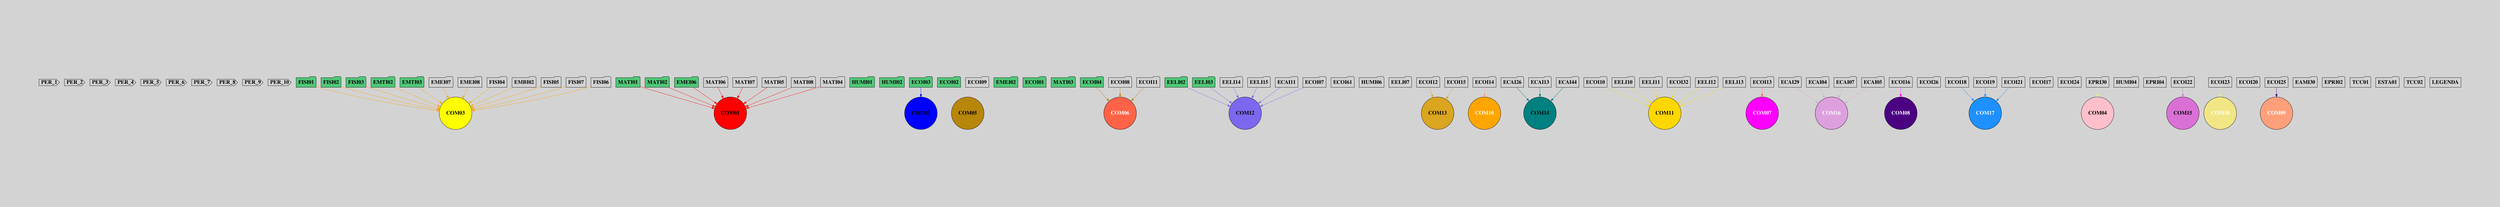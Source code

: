 digraph {
graph [pad="2,4" bgcolor=lightgray]
node [style=filled shape=cds fontsize=20.0 fontname="times bold"]
PER_1 [fillcolor="#d3d3d3" fontcolor="black" pos="0,18!"]
PER_2 [fillcolor="#d3d3d3" fontcolor="black" pos="2,18!"]
PER_3 [fillcolor="#d3d3d3" fontcolor="black" pos="4,18!"]
PER_4 [fillcolor="#d3d3d3" fontcolor="black" pos="6,18!"]
PER_5 [fillcolor="#d3d3d3" fontcolor="black" pos="8,18!"]
PER_6 [fillcolor="#d3d3d3" fontcolor="black" pos="10,18!"]
PER_7 [fillcolor="#d3d3d3" fontcolor="black" pos="12,18!"]
PER_8 [fillcolor="#d3d3d3" fontcolor="black" pos="14,18!"]
PER_9 [fillcolor="#d3d3d3" fontcolor="black" pos="16,18!"]
PER_10 [fillcolor="#d3d3d3" fontcolor="black" pos="18,18!"]
node [style=filled shape=folder fontsize=20.0 fontname="times bold"]
FISI01 [fillcolor="#50c878 "fontcolor="Black"pos="0,0!"]
MATI01 [fillcolor="#50c878 "fontcolor="Black"pos="0,2!"]
MATI02 [fillcolor="#50c878 "fontcolor="Black"pos="0,4!"]
HUMI01 [fillcolor="#50c878 "fontcolor="Black"pos="0,6!"]
HUMI02 [fillcolor="#50c878 "fontcolor="Black"pos="0,8!"]
ECOI03 [fillcolor="#50c878 "fontcolor="Black"pos="0,10!"]
ECOI02 [fillcolor="#50c878 "fontcolor="Black"pos="0,12!"]
EMEI02 [fillcolor="#50c878 "fontcolor="Black"pos="0,14!"]
ECOI01 [fillcolor="#50c878 "fontcolor="Black"pos="0,16!"]
FISI02 [fillcolor="#50c878 "fontcolor="Black"pos="2,0!"]
FISI03 [fillcolor="#50c878 "fontcolor="Black"pos="2,2!"]
EMEI06 [fillcolor="#50c878 "fontcolor="Black"pos="2,4!"]
MATI03 [fillcolor="#50c878 "fontcolor="Black"pos="2,6!"]
ECOI04 [fillcolor="#50c878 "fontcolor="Black"pos="2,8!"]
EMTI02 [fillcolor="#50c878 "fontcolor="Black"pos="2,10!"]
EMTI03 [fillcolor="#50c878 "fontcolor="Black"pos="2,12!"]
EELI02 [fillcolor="#50c878 "fontcolor="Black"pos="2,14!"]
EELI03 [fillcolor="#50c878 "fontcolor="Black"pos="2,16!"]
MATI06 [fillcolor="#d3d3d3 "fontcolor="black"pos="4,0!"]
MATI07 [fillcolor="#d3d3d3 "fontcolor="black"pos="4,2!"]
ECOI61 [fillcolor="#d3d3d3 "fontcolor="black"pos="4,4!"]
HUMI06 [fillcolor="#d3d3d3 "fontcolor="black"pos="4,6!"]
ECOI08 [fillcolor="#d3d3d3 "fontcolor="black"pos="4,8!"]
EMEI07 [fillcolor="#d3d3d3 "fontcolor="black"pos="4,10!"]
EMEI08 [fillcolor="#d3d3d3 "fontcolor="black"pos="4,12!"]
FISI04 [fillcolor="#d3d3d3 "fontcolor="black"pos="4,14!"]
EMBI02 [fillcolor="#d3d3d3 "fontcolor="black"pos="4,16!"]
MATI05 [fillcolor="#d3d3d3 "fontcolor="black"pos="6,0!"]
MATI08 [fillcolor="#d3d3d3 "fontcolor="black"pos="6,2!"]
MATI04 [fillcolor="#d3d3d3 "fontcolor="black"pos="6,4!"]
ECOI09 [fillcolor="#d3d3d3 "fontcolor="black"pos="6,6!"]
FISI05 [fillcolor="#d3d3d3 "fontcolor="black"pos="6,8!"]
FISI07 [fillcolor="#d3d3d3 "fontcolor="black"pos="6,10!"]
EELI07 [fillcolor="#d3d3d3 "fontcolor="black"pos="6,12!"]
ECOI11 [fillcolor="#d3d3d3 "fontcolor="black"pos="8,0!"]
ECOI12 [fillcolor="#d3d3d3 "fontcolor="black"pos="8,2!"]
ECOI14 [fillcolor="#d3d3d3 "fontcolor="black"pos="8,4!"]
ECAI26 [fillcolor="#d3d3d3 "fontcolor="black"pos="8,6!"]
ECOI10 [fillcolor="#d3d3d3 "fontcolor="black"pos="8,8!"]
EELI10 [fillcolor="#d3d3d3 "fontcolor="black"pos="8,10!"]
EELI11 [fillcolor="#d3d3d3 "fontcolor="black"pos="8,12!"]
FISI06 [fillcolor="#d3d3d3 "fontcolor="black"pos="8,14!"]
ECOI32 [fillcolor="#d3d3d3 "fontcolor="black"pos="10,0!"]
ECOI13 [fillcolor="#d3d3d3 "fontcolor="black"pos="10,2!"]
EELI14 [fillcolor="#d3d3d3 "fontcolor="black"pos="10,4!"]
EELI15 [fillcolor="#d3d3d3 "fontcolor="black"pos="10,6!"]
ECOI15 [fillcolor="#d3d3d3 "fontcolor="black"pos="10,8!"]
ECAI29 [fillcolor="#d3d3d3 "fontcolor="black"pos="10,10!"]
EELI12 [fillcolor="#d3d3d3 "fontcolor="black"pos="10,12!"]
ECOI16 [fillcolor="#d3d3d3 "fontcolor="black"pos="10,14!"]
EELI13 [fillcolor="#d3d3d3 "fontcolor="black"pos="10,16!"]
ECOI26 [fillcolor="#d3d3d3 "fontcolor="black"pos="12,0!"]
ECAI11 [fillcolor="#d3d3d3 "fontcolor="black"pos="12,2!"]
ECAI04 [fillcolor="#d3d3d3 "fontcolor="black"pos="12,4!"]
ECAI13 [fillcolor="#d3d3d3 "fontcolor="black"pos="12,6!"]
ECAI44 [fillcolor="#d3d3d3 "fontcolor="black"pos="12,8!"]
ECOI18 [fillcolor="#d3d3d3 "fontcolor="black"pos="12,10!"]
ECOI19 [fillcolor="#d3d3d3 "fontcolor="black"pos="12,12!"]
ECOI17 [fillcolor="#d3d3d3 "fontcolor="black"pos="12,14!"]
ECOI24 [fillcolor="#d3d3d3 "fontcolor="black"pos="14,0!"]
EPRI30 [fillcolor="#d3d3d3 "fontcolor="black"pos="14,2!"]
ECOI07 [fillcolor="#d3d3d3 "fontcolor="black"pos="14,4!"]
ECAI07 [fillcolor="#d3d3d3 "fontcolor="black"pos="14,6!"]
ECAI05 [fillcolor="#d3d3d3 "fontcolor="black"pos="14,8!"]
ECOI21 [fillcolor="#d3d3d3 "fontcolor="black"pos="14,10!"]
HUMI04 [fillcolor="#d3d3d3 "fontcolor="black"pos="16,0!"]
EPRI04 [fillcolor="#d3d3d3 "fontcolor="black"pos="16,2!"]
ECOI22 [fillcolor="#d3d3d3 "fontcolor="black"pos="16,4!"]
ECOI23 [fillcolor="#d3d3d3 "fontcolor="black"pos="16,6!"]
ECOI20 [fillcolor="#d3d3d3 "fontcolor="black"pos="16,8!"]
ECOI25 [fillcolor="#d3d3d3 "fontcolor="black"pos="16,10!"]
EAMI30 [fillcolor="#d3d3d3 "fontcolor="black"pos="16,12!"]
EPRI02 [fillcolor="#d3d3d3 "fontcolor="black"pos="16,14!"]
TCC01 [fillcolor="#d3d3d3 "fontcolor="black"pos="16,16!"]
ESTA01 [fillcolor="#d3d3d3 "fontcolor="black"pos="18,0!"]
TCC02 [fillcolor="#d3d3d3 "fontcolor="black"pos="18,2!"]
node [style=filled shape=circle fontsize=20.0 fontname="times bold"]
COM01 [fillcolor="#ff0000" fontcolor="Black" pos="22,0!"]
COM02 [fillcolor="#0000ff" fontcolor="Black" pos="22,2!"]
COM03 [fillcolor="#ffff00" fontcolor="Black" pos="22,4!"]
COM04 [fillcolor="#ffc0cb" fontcolor="Black" pos="22,6!"]
COM05 [fillcolor="#b8860b" fontcolor="Black" pos="22,8!"]
COM06 [fillcolor="#ff6347" fontcolor="White" pos="22,10!"]
COM07 [fillcolor="#ff00ff" fontcolor="White" pos="22,12!"]
COM08 [fillcolor="#4b0082" fontcolor="White" pos="22,14!"]
COM09 [fillcolor="#ffa07a" fontcolor="White" pos="22,16!"]
COM10 [fillcolor="#ffa500" fontcolor="White" pos="24,0!"]
COM11 [fillcolor="#ffd700" fontcolor="Black" pos="24,2!"]
COM12 [fillcolor="#7b68ee" fontcolor="Black" pos="24,4!"]
COM13 [fillcolor="#daa520" fontcolor="Black" pos="24,6!"]
COM14 [fillcolor="#008080" fontcolor="Black" pos="24,8!"]
COM15 [fillcolor="#da70d6" fontcolor="Black" pos="24,10!"]
COM16 [fillcolor="#dda0dd" fontcolor="White" pos="24,12!"]
COM17 [fillcolor="#1e90ff" fontcolor="White" pos="24,14!"]
COM18 [fillcolor="#f0e686" fontcolor="White" pos="24,16!"]
node [style=filled shape=box fontsize=20.0 fontname="times bold"]
LEGENDA [fillcolor="#d3d3d3" fontcolor="black" pos="22,18!"]
 edge [style="", weight=10,color=orange, len=.2]
FISI01 -> COM03
 edge [style="", weight=10,color=Red, len=.2]
MATI01 -> COM01
 edge [style="", weight=10,color=Red, len=.2]
MATI02 -> COM01
 edge [style="", weight=10,color=Blue, len=.2]
ECOI03 -> COM02
 edge [style="", weight=10,color=pink, len=.2]
ECOI02 -> COM05
 edge [style="", weight=10,color=orange, len=.2]
FISI02 -> COM03
 edge [style="", weight=10,color=orange, len=.2]
FISI03 -> COM03
 edge [style="", weight=10,color=Red, len=.2]
EMEI06 -> COM01
 edge [style="", weight=10,color=darkgoldenrod, len=.2]
ECOI04 -> COM06
 edge [style="", weight=10,color=orange, len=.2]
EMTI02 -> COM03
 edge [style="", weight=10,color=orange, len=.2]
EMTI03 -> COM03
 edge [style="", weight=10,color=mediumslateblue, len=.2]
EELI02 -> COM12
 edge [style="", weight=10,color=mediumslateblue, len=.2]
EELI03 -> COM12
 edge [style="", weight=10,color=Red, len=.2]
MATI06 -> COM01
 edge [style="", weight=10,color=Red, len=.2]
MATI07 -> COM01
 edge [style="", weight=10,color=darkgoldenrod, len=.2]
ECOI08 -> COM06
 edge [style="", weight=10,color=orange, len=.2]
EMEI07 -> COM03
 edge [style="", weight=10,color=orange, len=.2]
EMEI08 -> COM03
 edge [style="", weight=10,color=orange, len=.2]
FISI04 -> COM03
 edge [style="", weight=10,color=orange, len=.2]
EMBI02 -> COM03
 edge [style="", weight=10,color=Red, len=.2]
MATI05 -> COM01
 edge [style="", weight=10,color=Red, len=.2]
MATI08 -> COM01
 edge [style="", weight=10,color=Red, len=.2]
MATI04 -> COM01
 edge [style="", weight=10,color=pink, len=.2]
ECOI09 -> COM05
 edge [style="", weight=10,color=orange, len=.2]
FISI05 -> COM03
 edge [style="", weight=10,color=orange, len=.2]
FISI07 -> COM03
 edge [style="", weight=10,color=darkgoldenrod, len=.2]
ECOI11 -> COM06
 edge [style="", weight=10,color=goldenrod, len=.2]
ECOI12 -> COM13
 edge [style="", weight=10,color=lightsalmon, len=.2]
ECOI14 -> COM10
 edge [style="", weight=10,color=teal, len=.2]
ECAI26 -> COM14
 edge [style="", weight=10,color=gold, len=.2]
ECOI10 -> COM11
 edge [style="", weight=10,color=gold, len=.2]
EELI10 -> COM11
 edge [style="", weight=10,color=gold, len=.2]
EELI11 -> COM11
 edge [style="", weight=10,color=orange, len=.2]
FISI06 -> COM03
 edge [style="", weight=10,color=gold, len=.2]
ECOI32 -> COM11
 edge [style="", weight=10,color=tomato, len=.2]
ECOI13 -> COM07
 edge [style="", weight=10,color=mediumslateblue, len=.2]
EELI14 -> COM12
 edge [style="", weight=10,color=mediumslateblue, len=.2]
EELI15 -> COM12
 edge [style="", weight=10,color=goldenrod, len=.2]
ECOI15 -> COM13
 edge [style="", weight=10,color=plum, len=.2]
ECAI29 -> COM16
 edge [style="", weight=10,color=gold, len=.2]
EELI12 -> COM11
 edge [style="", weight=10,color=magenta, len=.2]
ECOI16 -> COM08
 edge [style="", weight=10,color=gold, len=.2]
EELI13 -> COM11
 edge [style="", weight=10,color=mediumslateblue, len=.2]
ECAI11 -> COM12
 edge [style="", weight=10,color=plum, len=.2]
ECAI04 -> COM16
 edge [style="", weight=10,color=teal, len=.2]
ECAI13 -> COM14
 edge [style="", weight=10,color=teal, len=.2]
ECAI44 -> COM14
 edge [style="", weight=10,color=dodgerblue, len=.2]
ECOI18 -> COM17
 edge [style="", weight=10,color=dodgerblue, len=.2]
ECOI19 -> COM17
 edge [style="", weight=10,color=yellow, len=.2]
EPRI30 -> COM04
 edge [style="", weight=10,color=mediumslateblue, len=.2]
ECOI07 -> COM12
 edge [style="", weight=10,color=plum, len=.2]
ECAI07 -> COM16
 edge [style="", weight=10,color=plum, len=.2]
ECAI05 -> COM16
 edge [style="", weight=10,color=dodgerblue, len=.2]
ECOI21 -> COM17
 edge [style="", weight=10,color=orchid, len=.2]
ECOI22 -> COM15
 edge [style="", weight=10,color=khaki, len=.2]
ECOI23 -> COM18
 edge [style="", weight=10,color=indigo, len=.2]
ECOI25 -> COM09
}
